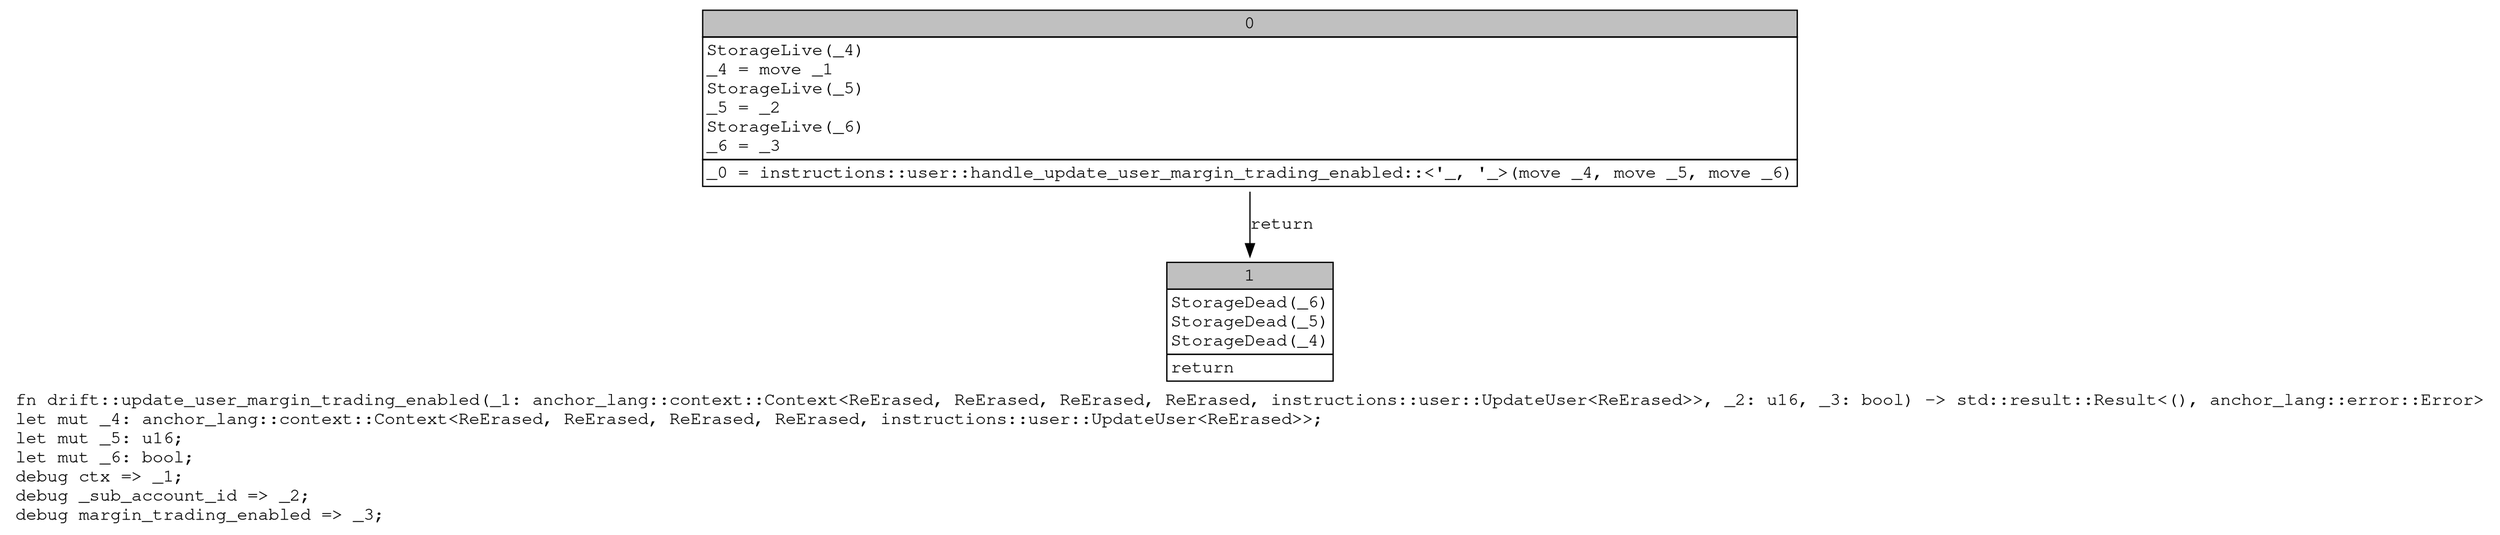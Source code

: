 digraph Mir_0_19868 {
    graph [fontname="Courier, monospace"];
    node [fontname="Courier, monospace"];
    edge [fontname="Courier, monospace"];
    label=<fn drift::update_user_margin_trading_enabled(_1: anchor_lang::context::Context&lt;ReErased, ReErased, ReErased, ReErased, instructions::user::UpdateUser&lt;ReErased&gt;&gt;, _2: u16, _3: bool) -&gt; std::result::Result&lt;(), anchor_lang::error::Error&gt;<br align="left"/>let mut _4: anchor_lang::context::Context&lt;ReErased, ReErased, ReErased, ReErased, instructions::user::UpdateUser&lt;ReErased&gt;&gt;;<br align="left"/>let mut _5: u16;<br align="left"/>let mut _6: bool;<br align="left"/>debug ctx =&gt; _1;<br align="left"/>debug _sub_account_id =&gt; _2;<br align="left"/>debug margin_trading_enabled =&gt; _3;<br align="left"/>>;
    bb0__0_19868 [shape="none", label=<<table border="0" cellborder="1" cellspacing="0"><tr><td bgcolor="gray" align="center" colspan="1">0</td></tr><tr><td align="left" balign="left">StorageLive(_4)<br/>_4 = move _1<br/>StorageLive(_5)<br/>_5 = _2<br/>StorageLive(_6)<br/>_6 = _3<br/></td></tr><tr><td align="left">_0 = instructions::user::handle_update_user_margin_trading_enabled::&lt;'_, '_&gt;(move _4, move _5, move _6)</td></tr></table>>];
    bb1__0_19868 [shape="none", label=<<table border="0" cellborder="1" cellspacing="0"><tr><td bgcolor="gray" align="center" colspan="1">1</td></tr><tr><td align="left" balign="left">StorageDead(_6)<br/>StorageDead(_5)<br/>StorageDead(_4)<br/></td></tr><tr><td align="left">return</td></tr></table>>];
    bb0__0_19868 -> bb1__0_19868 [label="return"];
}
